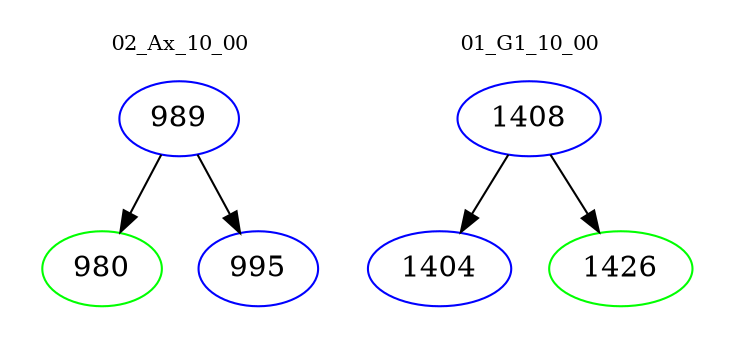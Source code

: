 digraph{
subgraph cluster_0 {
color = white
label = "02_Ax_10_00";
fontsize=10;
T0_989 [label="989", color="blue"]
T0_989 -> T0_980 [color="black"]
T0_980 [label="980", color="green"]
T0_989 -> T0_995 [color="black"]
T0_995 [label="995", color="blue"]
}
subgraph cluster_1 {
color = white
label = "01_G1_10_00";
fontsize=10;
T1_1408 [label="1408", color="blue"]
T1_1408 -> T1_1404 [color="black"]
T1_1404 [label="1404", color="blue"]
T1_1408 -> T1_1426 [color="black"]
T1_1426 [label="1426", color="green"]
}
}

